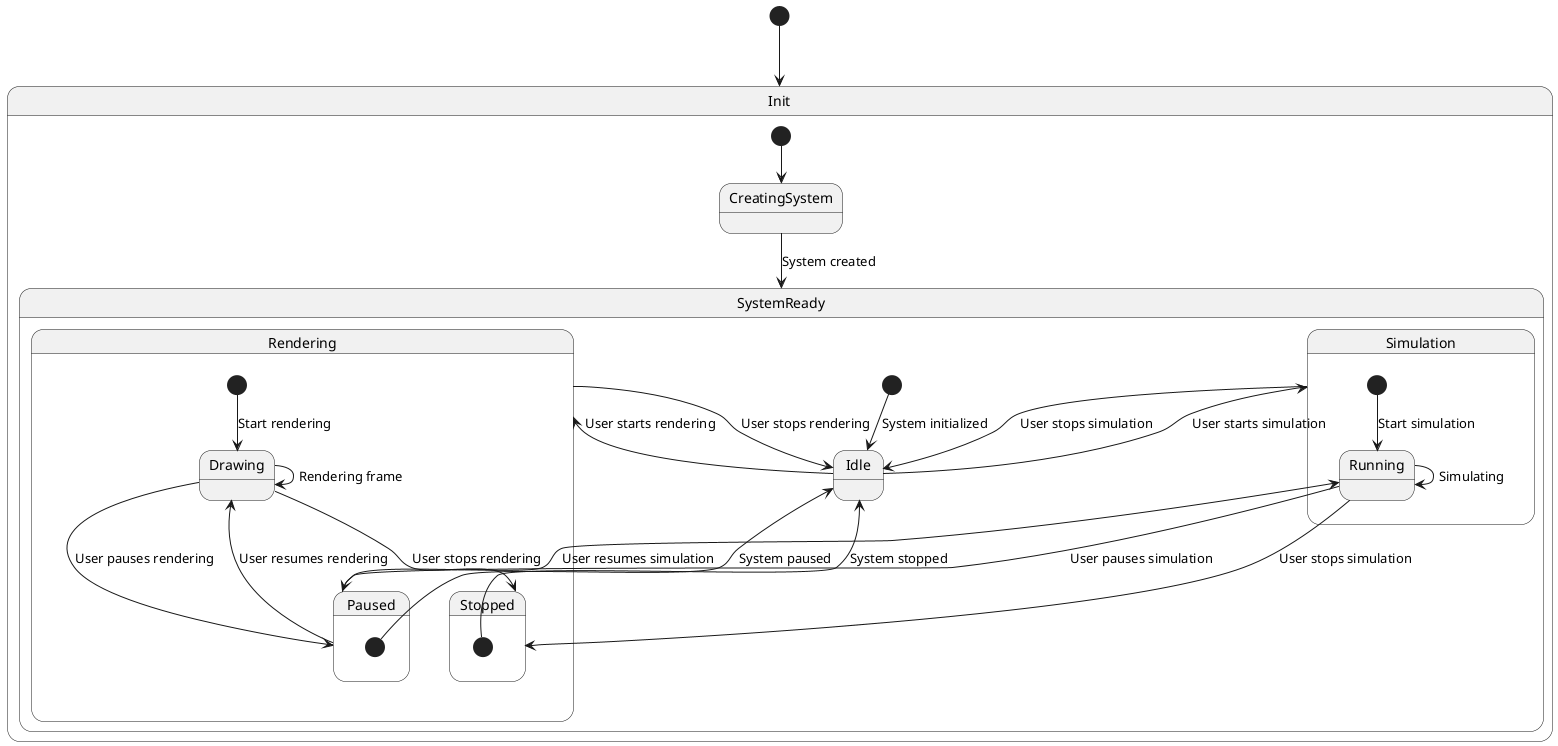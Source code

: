 @startuml

[*] --> Init

state Init {
  [*] --> CreatingSystem
  CreatingSystem --> SystemReady : System created
}

state SystemReady {
  [*] --> Idle : System initialized
  Idle --> Rendering : User starts rendering
  Rendering --> Idle : User stops rendering
  Idle --> Simulation : User starts simulation
  Simulation --> Idle : User stops simulation
}

state Rendering {
  [*] --> Drawing : Start rendering
  Drawing --> Drawing : Rendering frame
  Drawing --> Paused : User pauses rendering
  Paused --> Drawing : User resumes rendering
  Drawing --> Stopped : User stops rendering
}

state Simulation {
  [*] --> Running : Start simulation
  Running --> Running : Simulating
  Running --> Paused : User pauses simulation
  Paused --> Running : User resumes simulation
  Running --> Stopped : User stops simulation
}

state Stopped {
  [*] --> Idle : System stopped
}

state Paused {
  [*] --> Idle : System paused
}

@enduml
